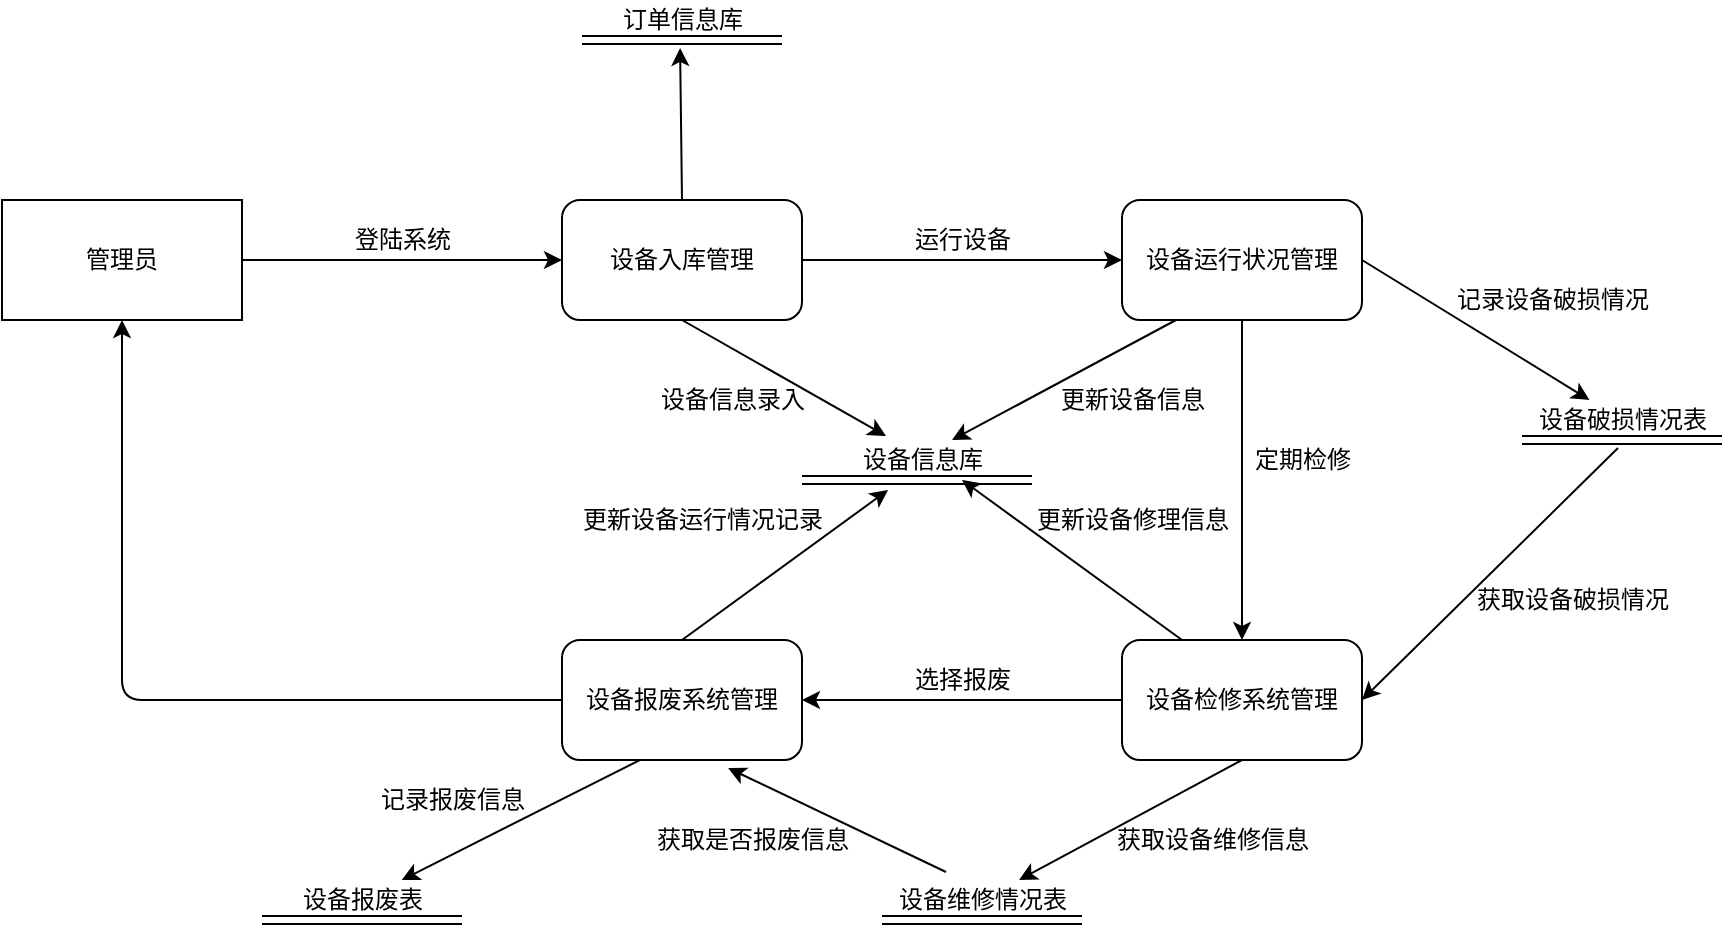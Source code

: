 <mxfile version="13.7.3" type="device"><diagram id="C30wKh3UsQzOEko6kFOa" name="第 1 页"><mxGraphModel dx="1086" dy="816" grid="1" gridSize="10" guides="1" tooltips="1" connect="1" arrows="1" fold="1" page="1" pageScale="1" pageWidth="827" pageHeight="1169" math="0" shadow="0"><root><mxCell id="0"/><mxCell id="1" parent="0"/><mxCell id="xEqNItG1jQ81tmOdvXj4-1" value="管理员" style="rounded=0;whiteSpace=wrap;html=1;" vertex="1" parent="1"><mxGeometry x="40" y="120" width="120" height="60" as="geometry"/></mxCell><mxCell id="xEqNItG1jQ81tmOdvXj4-2" value="设备入库管理" style="rounded=1;whiteSpace=wrap;html=1;" vertex="1" parent="1"><mxGeometry x="320" y="120" width="120" height="60" as="geometry"/></mxCell><mxCell id="xEqNItG1jQ81tmOdvXj4-3" value="" style="endArrow=classic;html=1;entryX=0;entryY=0.5;entryDx=0;entryDy=0;" edge="1" parent="1" target="xEqNItG1jQ81tmOdvXj4-2"><mxGeometry width="50" height="50" relative="1" as="geometry"><mxPoint x="160" y="150" as="sourcePoint"/><mxPoint x="210" y="100" as="targetPoint"/></mxGeometry></mxCell><mxCell id="xEqNItG1jQ81tmOdvXj4-4" value="登陆系统" style="text;html=1;align=center;verticalAlign=middle;resizable=0;points=[];autosize=1;" vertex="1" parent="1"><mxGeometry x="210" y="130" width="60" height="20" as="geometry"/></mxCell><mxCell id="xEqNItG1jQ81tmOdvXj4-17" value="设备运行状况管理" style="rounded=1;whiteSpace=wrap;html=1;" vertex="1" parent="1"><mxGeometry x="600" y="120" width="120" height="60" as="geometry"/></mxCell><mxCell id="xEqNItG1jQ81tmOdvXj4-18" value="" style="endArrow=classic;html=1;entryX=0;entryY=0.5;entryDx=0;entryDy=0;exitX=1;exitY=0.5;exitDx=0;exitDy=0;" edge="1" parent="1" source="xEqNItG1jQ81tmOdvXj4-2" target="xEqNItG1jQ81tmOdvXj4-17"><mxGeometry width="50" height="50" relative="1" as="geometry"><mxPoint x="490" y="130" as="sourcePoint"/><mxPoint x="410" y="100" as="targetPoint"/></mxGeometry></mxCell><mxCell id="xEqNItG1jQ81tmOdvXj4-19" value="设备检修系统管理" style="rounded=1;whiteSpace=wrap;html=1;" vertex="1" parent="1"><mxGeometry x="600" y="340" width="120" height="60" as="geometry"/></mxCell><mxCell id="xEqNItG1jQ81tmOdvXj4-20" value="" style="endArrow=classic;html=1;entryX=0.5;entryY=0;entryDx=0;entryDy=0;exitX=0.5;exitY=1;exitDx=0;exitDy=0;" edge="1" parent="1" source="xEqNItG1jQ81tmOdvXj4-17" target="xEqNItG1jQ81tmOdvXj4-19"><mxGeometry width="50" height="50" relative="1" as="geometry"><mxPoint x="500" y="180" as="sourcePoint"/><mxPoint x="550" y="130" as="targetPoint"/></mxGeometry></mxCell><mxCell id="xEqNItG1jQ81tmOdvXj4-21" value="设备报废系统管理" style="rounded=1;whiteSpace=wrap;html=1;" vertex="1" parent="1"><mxGeometry x="320" y="340" width="120" height="60" as="geometry"/></mxCell><mxCell id="xEqNItG1jQ81tmOdvXj4-22" value="" style="endArrow=classic;html=1;entryX=1;entryY=0.5;entryDx=0;entryDy=0;exitX=0;exitY=0.5;exitDx=0;exitDy=0;" edge="1" parent="1" source="xEqNItG1jQ81tmOdvXj4-19" target="xEqNItG1jQ81tmOdvXj4-21"><mxGeometry width="50" height="50" relative="1" as="geometry"><mxPoint x="440" y="290" as="sourcePoint"/><mxPoint x="490" y="240" as="targetPoint"/></mxGeometry></mxCell><mxCell id="xEqNItG1jQ81tmOdvXj4-23" value="运行设备" style="text;html=1;align=center;verticalAlign=middle;resizable=0;points=[];autosize=1;" vertex="1" parent="1"><mxGeometry x="490" y="130" width="60" height="20" as="geometry"/></mxCell><mxCell id="xEqNItG1jQ81tmOdvXj4-24" value="定期检修" style="text;html=1;align=center;verticalAlign=middle;resizable=0;points=[];autosize=1;" vertex="1" parent="1"><mxGeometry x="660" y="240" width="60" height="20" as="geometry"/></mxCell><mxCell id="xEqNItG1jQ81tmOdvXj4-25" value="选择报废" style="text;html=1;align=center;verticalAlign=middle;resizable=0;points=[];autosize=1;" vertex="1" parent="1"><mxGeometry x="490" y="350" width="60" height="20" as="geometry"/></mxCell><mxCell id="xEqNItG1jQ81tmOdvXj4-26" value="" style="shape=link;html=1;" edge="1" parent="1"><mxGeometry width="100" relative="1" as="geometry"><mxPoint x="440" y="260" as="sourcePoint"/><mxPoint x="555" y="260" as="targetPoint"/></mxGeometry></mxCell><mxCell id="xEqNItG1jQ81tmOdvXj4-27" value="设备信息库" style="text;html=1;align=center;verticalAlign=middle;resizable=0;points=[];autosize=1;" vertex="1" parent="1"><mxGeometry x="460" y="240" width="80" height="20" as="geometry"/></mxCell><mxCell id="xEqNItG1jQ81tmOdvXj4-35" value="" style="endArrow=classic;html=1;exitX=0.5;exitY=1;exitDx=0;exitDy=0;entryX=0.275;entryY=-0.1;entryDx=0;entryDy=0;entryPerimeter=0;" edge="1" parent="1" source="xEqNItG1jQ81tmOdvXj4-2" target="xEqNItG1jQ81tmOdvXj4-27"><mxGeometry width="50" height="50" relative="1" as="geometry"><mxPoint x="350" y="340" as="sourcePoint"/><mxPoint x="400" y="290" as="targetPoint"/></mxGeometry></mxCell><mxCell id="xEqNItG1jQ81tmOdvXj4-36" value="" style="shape=link;html=1;" edge="1" parent="1"><mxGeometry width="100" relative="1" as="geometry"><mxPoint x="330" y="40" as="sourcePoint"/><mxPoint x="430" y="40" as="targetPoint"/></mxGeometry></mxCell><mxCell id="xEqNItG1jQ81tmOdvXj4-37" value="订单信息库" style="text;html=1;align=center;verticalAlign=middle;resizable=0;points=[];autosize=1;" vertex="1" parent="1"><mxGeometry x="340" y="20" width="80" height="20" as="geometry"/></mxCell><mxCell id="xEqNItG1jQ81tmOdvXj4-38" value="" style="endArrow=classic;html=1;exitX=0.5;exitY=0;exitDx=0;exitDy=0;entryX=0.488;entryY=1.2;entryDx=0;entryDy=0;entryPerimeter=0;" edge="1" parent="1" source="xEqNItG1jQ81tmOdvXj4-2" target="xEqNItG1jQ81tmOdvXj4-37"><mxGeometry width="50" height="50" relative="1" as="geometry"><mxPoint x="340" y="260" as="sourcePoint"/><mxPoint x="350" y="80" as="targetPoint"/></mxGeometry></mxCell><mxCell id="xEqNItG1jQ81tmOdvXj4-39" value="" style="endArrow=classic;html=1;entryX=0.688;entryY=0;entryDx=0;entryDy=0;entryPerimeter=0;" edge="1" parent="1" target="xEqNItG1jQ81tmOdvXj4-27"><mxGeometry width="50" height="50" relative="1" as="geometry"><mxPoint x="627" y="180" as="sourcePoint"/><mxPoint x="540" y="260" as="targetPoint"/></mxGeometry></mxCell><mxCell id="xEqNItG1jQ81tmOdvXj4-42" value="" style="shape=link;html=1;" edge="1" parent="1"><mxGeometry width="100" relative="1" as="geometry"><mxPoint x="800" y="240" as="sourcePoint"/><mxPoint x="900" y="240" as="targetPoint"/></mxGeometry></mxCell><mxCell id="xEqNItG1jQ81tmOdvXj4-44" value="设备破损情况表" style="text;html=1;align=center;verticalAlign=middle;resizable=0;points=[];autosize=1;" vertex="1" parent="1"><mxGeometry x="800" y="220" width="100" height="20" as="geometry"/></mxCell><mxCell id="xEqNItG1jQ81tmOdvXj4-45" value="" style="endArrow=classic;html=1;" edge="1" parent="1" target="xEqNItG1jQ81tmOdvXj4-44"><mxGeometry width="50" height="50" relative="1" as="geometry"><mxPoint x="720" y="150" as="sourcePoint"/><mxPoint x="770" y="100" as="targetPoint"/></mxGeometry></mxCell><mxCell id="xEqNItG1jQ81tmOdvXj4-46" value="" style="endArrow=classic;html=1;exitX=0.48;exitY=1.2;exitDx=0;exitDy=0;exitPerimeter=0;entryX=1;entryY=0.5;entryDx=0;entryDy=0;" edge="1" parent="1" source="xEqNItG1jQ81tmOdvXj4-44" target="xEqNItG1jQ81tmOdvXj4-19"><mxGeometry width="50" height="50" relative="1" as="geometry"><mxPoint x="850" y="320" as="sourcePoint"/><mxPoint x="900" y="270" as="targetPoint"/></mxGeometry></mxCell><mxCell id="xEqNItG1jQ81tmOdvXj4-47" value="设备信息录入" style="text;html=1;align=center;verticalAlign=middle;resizable=0;points=[];autosize=1;" vertex="1" parent="1"><mxGeometry x="360" y="210" width="90" height="20" as="geometry"/></mxCell><mxCell id="xEqNItG1jQ81tmOdvXj4-48" value="更新设备信息" style="text;html=1;align=center;verticalAlign=middle;resizable=0;points=[];autosize=1;" vertex="1" parent="1"><mxGeometry x="560" y="210" width="90" height="20" as="geometry"/></mxCell><mxCell id="xEqNItG1jQ81tmOdvXj4-49" value="记录设备破损情况" style="text;html=1;align=center;verticalAlign=middle;resizable=0;points=[];autosize=1;" vertex="1" parent="1"><mxGeometry x="760" y="160" width="110" height="20" as="geometry"/></mxCell><mxCell id="xEqNItG1jQ81tmOdvXj4-50" value="获取设备破损情况" style="text;html=1;align=center;verticalAlign=middle;resizable=0;points=[];autosize=1;" vertex="1" parent="1"><mxGeometry x="770" y="310" width="110" height="20" as="geometry"/></mxCell><mxCell id="xEqNItG1jQ81tmOdvXj4-51" value="" style="endArrow=classic;html=1;entryX=0.75;entryY=1;entryDx=0;entryDy=0;entryPerimeter=0;exitX=0.25;exitY=0;exitDx=0;exitDy=0;" edge="1" parent="1" source="xEqNItG1jQ81tmOdvXj4-19" target="xEqNItG1jQ81tmOdvXj4-27"><mxGeometry width="50" height="50" relative="1" as="geometry"><mxPoint x="520" y="360" as="sourcePoint"/><mxPoint x="570" y="310" as="targetPoint"/></mxGeometry></mxCell><mxCell id="xEqNItG1jQ81tmOdvXj4-53" value="更新设备修理信息" style="text;html=1;align=center;verticalAlign=middle;resizable=0;points=[];autosize=1;" vertex="1" parent="1"><mxGeometry x="550" y="270" width="110" height="20" as="geometry"/></mxCell><mxCell id="xEqNItG1jQ81tmOdvXj4-54" value="" style="endArrow=classic;html=1;entryX=0.288;entryY=1.25;entryDx=0;entryDy=0;entryPerimeter=0;" edge="1" parent="1" target="xEqNItG1jQ81tmOdvXj4-27"><mxGeometry width="50" height="50" relative="1" as="geometry"><mxPoint x="380" y="340" as="sourcePoint"/><mxPoint x="430" y="290" as="targetPoint"/></mxGeometry></mxCell><mxCell id="xEqNItG1jQ81tmOdvXj4-55" value="更新设备运行情况记录" style="text;html=1;align=center;verticalAlign=middle;resizable=0;points=[];autosize=1;" vertex="1" parent="1"><mxGeometry x="320" y="270" width="140" height="20" as="geometry"/></mxCell><mxCell id="xEqNItG1jQ81tmOdvXj4-56" value="" style="shape=link;html=1;" edge="1" parent="1"><mxGeometry width="100" relative="1" as="geometry"><mxPoint x="480" y="480" as="sourcePoint"/><mxPoint x="580" y="480" as="targetPoint"/></mxGeometry></mxCell><mxCell id="xEqNItG1jQ81tmOdvXj4-58" value="设备维修情况表" style="text;html=1;align=center;verticalAlign=middle;resizable=0;points=[];autosize=1;" vertex="1" parent="1"><mxGeometry x="480" y="460" width="100" height="20" as="geometry"/></mxCell><mxCell id="xEqNItG1jQ81tmOdvXj4-59" value="" style="endArrow=classic;html=1;exitX=0.5;exitY=1;exitDx=0;exitDy=0;" edge="1" parent="1" source="xEqNItG1jQ81tmOdvXj4-19" target="xEqNItG1jQ81tmOdvXj4-58"><mxGeometry width="50" height="50" relative="1" as="geometry"><mxPoint x="670" y="490" as="sourcePoint"/><mxPoint x="553" y="460" as="targetPoint"/></mxGeometry></mxCell><mxCell id="xEqNItG1jQ81tmOdvXj4-60" value="获取设备维修信息" style="text;html=1;align=center;verticalAlign=middle;resizable=0;points=[];autosize=1;" vertex="1" parent="1"><mxGeometry x="590" y="430" width="110" height="20" as="geometry"/></mxCell><mxCell id="xEqNItG1jQ81tmOdvXj4-61" value="" style="endArrow=classic;html=1;exitX=0.32;exitY=-0.2;exitDx=0;exitDy=0;exitPerimeter=0;entryX=0.692;entryY=1.067;entryDx=0;entryDy=0;entryPerimeter=0;" edge="1" parent="1" source="xEqNItG1jQ81tmOdvXj4-58" target="xEqNItG1jQ81tmOdvXj4-21"><mxGeometry width="50" height="50" relative="1" as="geometry"><mxPoint x="400" y="450" as="sourcePoint"/><mxPoint x="450" y="400" as="targetPoint"/></mxGeometry></mxCell><mxCell id="xEqNItG1jQ81tmOdvXj4-62" value="获取是否报废信息" style="text;html=1;align=center;verticalAlign=middle;resizable=0;points=[];autosize=1;" vertex="1" parent="1"><mxGeometry x="360" y="430" width="110" height="20" as="geometry"/></mxCell><mxCell id="xEqNItG1jQ81tmOdvXj4-63" value="" style="shape=link;html=1;" edge="1" parent="1"><mxGeometry width="100" relative="1" as="geometry"><mxPoint x="170" y="480" as="sourcePoint"/><mxPoint x="270" y="480" as="targetPoint"/></mxGeometry></mxCell><mxCell id="xEqNItG1jQ81tmOdvXj4-64" value="设备报废表" style="text;html=1;align=center;verticalAlign=middle;resizable=0;points=[];autosize=1;" vertex="1" parent="1"><mxGeometry x="180" y="460" width="80" height="20" as="geometry"/></mxCell><mxCell id="xEqNItG1jQ81tmOdvXj4-65" value="" style="endArrow=classic;html=1;exitX=0.325;exitY=1;exitDx=0;exitDy=0;exitPerimeter=0;" edge="1" parent="1" source="xEqNItG1jQ81tmOdvXj4-21" target="xEqNItG1jQ81tmOdvXj4-64"><mxGeometry width="50" height="50" relative="1" as="geometry"><mxPoint x="520" y="360" as="sourcePoint"/><mxPoint x="570" y="310" as="targetPoint"/></mxGeometry></mxCell><mxCell id="xEqNItG1jQ81tmOdvXj4-66" value="" style="endArrow=classic;html=1;exitX=0;exitY=0.5;exitDx=0;exitDy=0;entryX=0.5;entryY=1;entryDx=0;entryDy=0;" edge="1" parent="1" source="xEqNItG1jQ81tmOdvXj4-21" target="xEqNItG1jQ81tmOdvXj4-1"><mxGeometry width="50" height="50" relative="1" as="geometry"><mxPoint x="195" y="370" as="sourcePoint"/><mxPoint x="245" y="320" as="targetPoint"/><Array as="points"><mxPoint x="100" y="370"/></Array></mxGeometry></mxCell><mxCell id="xEqNItG1jQ81tmOdvXj4-67" value="记录报废信息" style="text;html=1;align=center;verticalAlign=middle;resizable=0;points=[];autosize=1;" vertex="1" parent="1"><mxGeometry x="220" y="410" width="90" height="20" as="geometry"/></mxCell></root></mxGraphModel></diagram></mxfile>